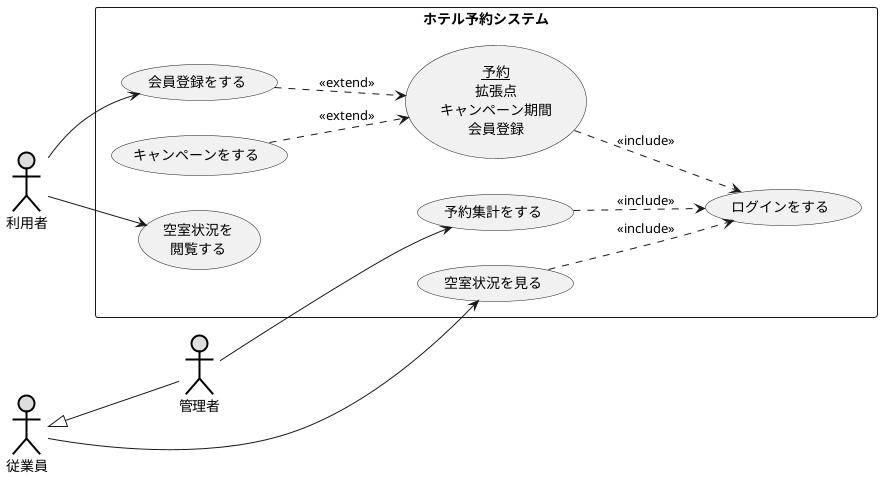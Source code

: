 @startuml ユースケース図
actor 利用者 #DDDDDD;line:black;line.bold;
actor 従業員 #DDDDDD;line:black;line.bold;
actor 管理者 #DDDDDD;line:black;line.bold;
rectangle ホテル予約システム {
usecase 会員登録をする as K
usecase (<u>予約</u>\n拡張点\nキャンペーン期間\n会員登録) as Y
usecase キャンペーンをする as KP
usecase (空室状況を\n閲覧する) as E
usecase 予約集計をする as YS
usecase ログインをする as L
usecase 空室状況を見る as KJ
}
利用者 --> K
left to right direction
K ..> Y : <<extend>>
KP ..> Y : <<extend>>
Y ..> L : <<include>>
YS ..> L : <<include>>
利用者 --> E
従業員 <|-- 管理者
管理者 --> YS
従業員 --> KJ
KJ ..> L : <<include>>
left to right direction

@enduml